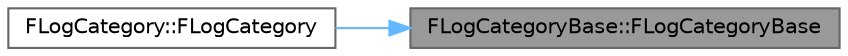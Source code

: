 digraph "FLogCategoryBase::FLogCategoryBase"
{
 // INTERACTIVE_SVG=YES
 // LATEX_PDF_SIZE
  bgcolor="transparent";
  edge [fontname=Helvetica,fontsize=10,labelfontname=Helvetica,labelfontsize=10];
  node [fontname=Helvetica,fontsize=10,shape=box,height=0.2,width=0.4];
  rankdir="RL";
  Node1 [id="Node000001",label="FLogCategoryBase::FLogCategoryBase",height=0.2,width=0.4,color="gray40", fillcolor="grey60", style="filled", fontcolor="black",tooltip="Constructor, registers with the log suppression system and sets up the default values."];
  Node1 -> Node2 [id="edge1_Node000001_Node000002",dir="back",color="steelblue1",style="solid",tooltip=" "];
  Node2 [id="Node000002",label="FLogCategory::FLogCategory",height=0.2,width=0.4,color="grey40", fillcolor="white", style="filled",URL="$dc/dfc/structFLogCategory.html#a2c2cc56ef5011b3370f1870d217edd2c",tooltip=" "];
}
